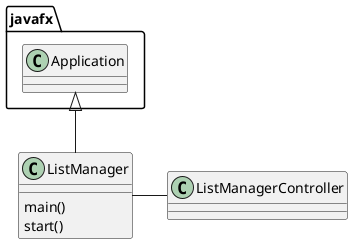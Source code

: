 @startuml
'https://plantuml.com/class-diagram

class ListManager {
    main()
    start()
}

class ListManagerController {

}

javafx.Application <|-- ListManager

ListManager - ListManagerController

@enduml